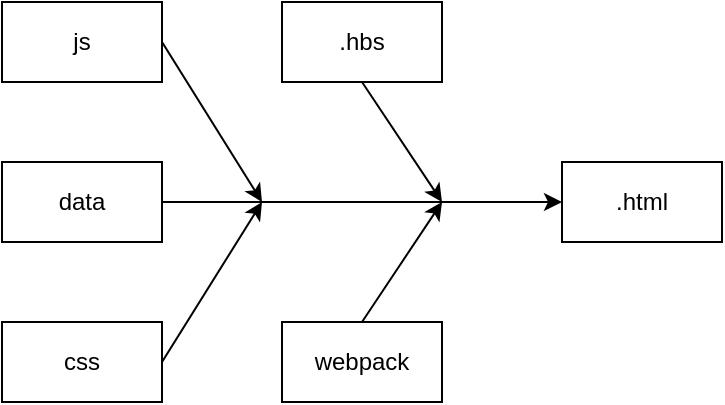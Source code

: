 <mxfile version="13.7.5" type="github">
  <diagram name="Page-1" id="4fc8d65c-f3f6-feb3-4d1c-02f59d9f9886">
    <mxGraphModel dx="841" dy="477" grid="1" gridSize="10" guides="1" tooltips="1" connect="1" arrows="1" fold="1" page="1" pageScale="1" pageWidth="826" pageHeight="1169" background="#ffffff" math="0" shadow="0">
      <root>
        <mxCell id="0" />
        <mxCell id="1" parent="0" />
        <mxCell id="M7P0QYWgIlpFgSejOF7K-264" value="js" style="rounded=0;whiteSpace=wrap;html=1;" vertex="1" parent="1">
          <mxGeometry x="80" y="120" width="80" height="40" as="geometry" />
        </mxCell>
        <mxCell id="M7P0QYWgIlpFgSejOF7K-266" value="data" style="rounded=0;whiteSpace=wrap;html=1;" vertex="1" parent="1">
          <mxGeometry x="80" y="200" width="80" height="40" as="geometry" />
        </mxCell>
        <mxCell id="M7P0QYWgIlpFgSejOF7K-267" value="css" style="rounded=0;whiteSpace=wrap;html=1;" vertex="1" parent="1">
          <mxGeometry x="80" y="280" width="80" height="40" as="geometry" />
        </mxCell>
        <mxCell id="M7P0QYWgIlpFgSejOF7K-268" value=".hbs" style="rounded=0;whiteSpace=wrap;html=1;" vertex="1" parent="1">
          <mxGeometry x="220" y="120" width="80" height="40" as="geometry" />
        </mxCell>
        <mxCell id="M7P0QYWgIlpFgSejOF7K-269" value="webpack" style="rounded=0;whiteSpace=wrap;html=1;" vertex="1" parent="1">
          <mxGeometry x="220" y="280" width="80" height="40" as="geometry" />
        </mxCell>
        <mxCell id="M7P0QYWgIlpFgSejOF7K-272" value=".html" style="rounded=0;whiteSpace=wrap;html=1;" vertex="1" parent="1">
          <mxGeometry x="360" y="200" width="80" height="40" as="geometry" />
        </mxCell>
        <mxCell id="M7P0QYWgIlpFgSejOF7K-274" value="" style="endArrow=classic;html=1;exitX=1;exitY=0.5;exitDx=0;exitDy=0;" edge="1" parent="1" source="M7P0QYWgIlpFgSejOF7K-267">
          <mxGeometry width="50" height="50" relative="1" as="geometry">
            <mxPoint x="160" y="290" as="sourcePoint" />
            <mxPoint x="210" y="220" as="targetPoint" />
          </mxGeometry>
        </mxCell>
        <mxCell id="M7P0QYWgIlpFgSejOF7K-275" value="" style="endArrow=classic;html=1;exitX=1;exitY=0.5;exitDx=0;exitDy=0;" edge="1" parent="1" source="M7P0QYWgIlpFgSejOF7K-264">
          <mxGeometry width="50" height="50" relative="1" as="geometry">
            <mxPoint x="160" y="160" as="sourcePoint" />
            <mxPoint x="210" y="220" as="targetPoint" />
          </mxGeometry>
        </mxCell>
        <mxCell id="M7P0QYWgIlpFgSejOF7K-278" value="" style="endArrow=classic;html=1;exitX=0.5;exitY=1;exitDx=0;exitDy=0;" edge="1" parent="1" source="M7P0QYWgIlpFgSejOF7K-268">
          <mxGeometry width="50" height="50" relative="1" as="geometry">
            <mxPoint x="280" y="180" as="sourcePoint" />
            <mxPoint x="300" y="220" as="targetPoint" />
          </mxGeometry>
        </mxCell>
        <mxCell id="M7P0QYWgIlpFgSejOF7K-279" value="" style="endArrow=classic;html=1;exitX=0.5;exitY=0;exitDx=0;exitDy=0;" edge="1" parent="1" source="M7P0QYWgIlpFgSejOF7K-269">
          <mxGeometry width="50" height="50" relative="1" as="geometry">
            <mxPoint x="280" y="280" as="sourcePoint" />
            <mxPoint x="300" y="220" as="targetPoint" />
          </mxGeometry>
        </mxCell>
        <mxCell id="M7P0QYWgIlpFgSejOF7K-280" value="" style="endArrow=classic;html=1;entryX=0;entryY=0.5;entryDx=0;entryDy=0;exitX=1;exitY=0.5;exitDx=0;exitDy=0;" edge="1" parent="1" source="M7P0QYWgIlpFgSejOF7K-266" target="M7P0QYWgIlpFgSejOF7K-272">
          <mxGeometry width="50" height="50" relative="1" as="geometry">
            <mxPoint x="180" y="260" as="sourcePoint" />
            <mxPoint x="230" y="210" as="targetPoint" />
            <Array as="points">
              <mxPoint x="300" y="220" />
            </Array>
          </mxGeometry>
        </mxCell>
      </root>
    </mxGraphModel>
  </diagram>
</mxfile>
